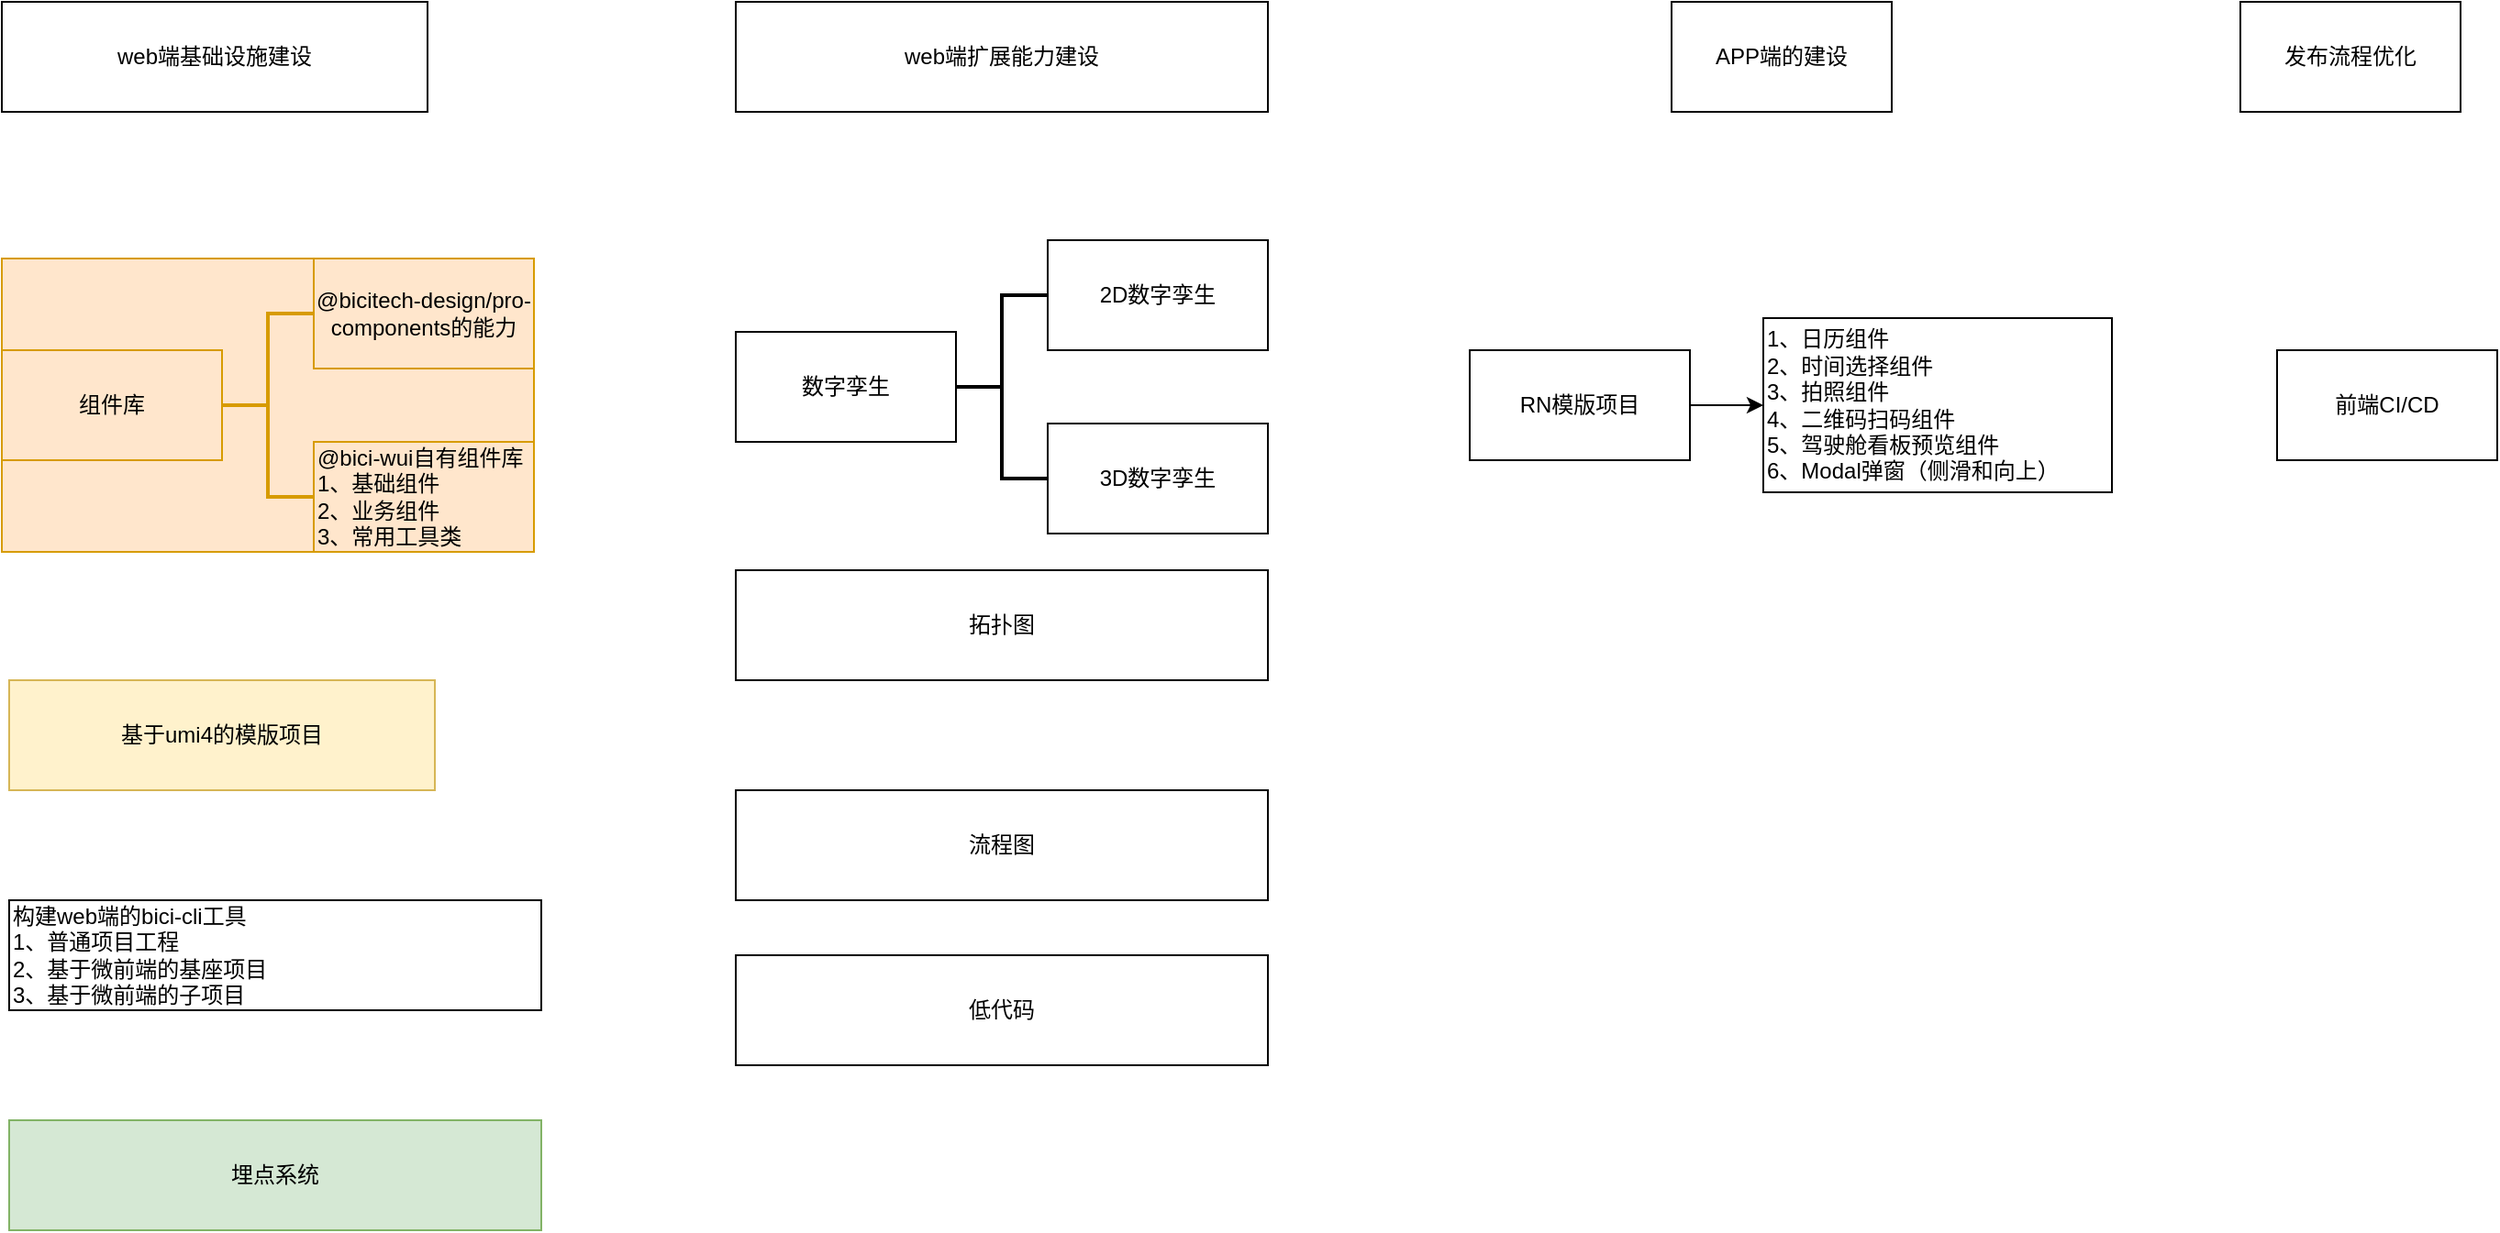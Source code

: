 <mxfile version="20.0.4" type="github" pages="2">
  <diagram id="PWW8Ae4SmuhzxQuyc2Wb" name="前端规划图">
    <mxGraphModel dx="885" dy="551" grid="1" gridSize="10" guides="1" tooltips="1" connect="1" arrows="1" fold="1" page="1" pageScale="1" pageWidth="827" pageHeight="1169" math="0" shadow="0">
      <root>
        <mxCell id="0" />
        <mxCell id="1" parent="0" />
        <mxCell id="OZt5-Xox7tSKMjcmnvGN-6" value="" style="group;" vertex="1" connectable="0" parent="1">
          <mxGeometry x="520" y="170" width="290" height="580" as="geometry" />
        </mxCell>
        <mxCell id="GN1xF4RMGACR0_WX6Sp8-6" value="流程图" style="rounded=0;whiteSpace=wrap;html=1;" parent="OZt5-Xox7tSKMjcmnvGN-6" vertex="1">
          <mxGeometry y="430" width="290" height="60" as="geometry" />
        </mxCell>
        <mxCell id="GN1xF4RMGACR0_WX6Sp8-7" value="拓扑图" style="rounded=0;whiteSpace=wrap;html=1;" parent="OZt5-Xox7tSKMjcmnvGN-6" vertex="1">
          <mxGeometry y="310" width="290" height="60" as="geometry" />
        </mxCell>
        <mxCell id="9PHeo4kufHjgPLmzatmF-2" value="低代码" style="rounded=0;whiteSpace=wrap;html=1;" vertex="1" parent="OZt5-Xox7tSKMjcmnvGN-6">
          <mxGeometry y="520" width="290" height="60" as="geometry" />
        </mxCell>
        <mxCell id="OZt5-Xox7tSKMjcmnvGN-2" value="web端扩展能力建设" style="rounded=0;whiteSpace=wrap;html=1;" vertex="1" parent="OZt5-Xox7tSKMjcmnvGN-6">
          <mxGeometry width="290" height="60" as="geometry" />
        </mxCell>
        <mxCell id="GN1xF4RMGACR0_WX6Sp8-12" value="" style="group" parent="1" vertex="1" connectable="0">
          <mxGeometry x="520" y="300" width="290" height="160" as="geometry" />
        </mxCell>
        <mxCell id="GN1xF4RMGACR0_WX6Sp8-8" value="数字孪生" style="rounded=0;whiteSpace=wrap;html=1;" parent="GN1xF4RMGACR0_WX6Sp8-12" vertex="1">
          <mxGeometry y="50" width="120" height="60" as="geometry" />
        </mxCell>
        <mxCell id="GN1xF4RMGACR0_WX6Sp8-9" value="" style="strokeWidth=2;html=1;shape=mxgraph.flowchart.annotation_2;align=left;labelPosition=right;pointerEvents=1;" parent="GN1xF4RMGACR0_WX6Sp8-12" vertex="1">
          <mxGeometry x="120" y="30" width="50" height="100" as="geometry" />
        </mxCell>
        <mxCell id="GN1xF4RMGACR0_WX6Sp8-10" value="2D数字孪生" style="rounded=0;whiteSpace=wrap;html=1;" parent="GN1xF4RMGACR0_WX6Sp8-12" vertex="1">
          <mxGeometry x="170" width="120" height="60" as="geometry" />
        </mxCell>
        <mxCell id="GN1xF4RMGACR0_WX6Sp8-11" value="3D数字孪生" style="rounded=0;whiteSpace=wrap;html=1;" parent="GN1xF4RMGACR0_WX6Sp8-12" vertex="1">
          <mxGeometry x="170" y="100" width="120" height="60" as="geometry" />
        </mxCell>
        <mxCell id="GN1xF4RMGACR0_WX6Sp8-24" value="" style="group" parent="1" vertex="1" connectable="0">
          <mxGeometry x="920" y="342.5" width="350" height="95" as="geometry" />
        </mxCell>
        <mxCell id="GN1xF4RMGACR0_WX6Sp8-17" value="RN模版项目" style="rounded=0;whiteSpace=wrap;html=1;" parent="GN1xF4RMGACR0_WX6Sp8-24" vertex="1">
          <mxGeometry y="17.5" width="120" height="60" as="geometry" />
        </mxCell>
        <mxCell id="GN1xF4RMGACR0_WX6Sp8-22" value="1、日历组件&lt;br&gt;2、时间选择组件&lt;br&gt;3、拍照组件&lt;br&gt;4、二维码扫码组件&lt;br&gt;5、驾驶舱看板预览组件&lt;br&gt;6、Modal弹窗（侧滑和向上）" style="rounded=0;whiteSpace=wrap;html=1;align=left;" parent="GN1xF4RMGACR0_WX6Sp8-24" vertex="1">
          <mxGeometry x="160" width="190" height="95" as="geometry" />
        </mxCell>
        <mxCell id="GN1xF4RMGACR0_WX6Sp8-23" style="edgeStyle=orthogonalEdgeStyle;rounded=0;orthogonalLoop=1;jettySize=auto;html=1;entryX=0;entryY=0.5;entryDx=0;entryDy=0;" parent="GN1xF4RMGACR0_WX6Sp8-24" source="GN1xF4RMGACR0_WX6Sp8-17" target="GN1xF4RMGACR0_WX6Sp8-22" edge="1">
          <mxGeometry relative="1" as="geometry" />
        </mxCell>
        <mxCell id="GN1xF4RMGACR0_WX6Sp8-25" value="" style="group;fillColor=#ffe6cc;strokeColor=#d79b00;" parent="1" vertex="1" connectable="0">
          <mxGeometry x="120" y="310" width="290" height="160" as="geometry" />
        </mxCell>
        <mxCell id="GN1xF4RMGACR0_WX6Sp8-5" value="@bicitech-design/pro-components的能力" style="rounded=0;whiteSpace=wrap;html=1;fillColor=#ffe6cc;strokeColor=#d79b00;" parent="GN1xF4RMGACR0_WX6Sp8-25" vertex="1">
          <mxGeometry x="170" width="120" height="60" as="geometry" />
        </mxCell>
        <mxCell id="GN1xF4RMGACR0_WX6Sp8-13" value="组件库" style="rounded=0;whiteSpace=wrap;html=1;fillColor=#ffe6cc;strokeColor=#d79b00;" parent="GN1xF4RMGACR0_WX6Sp8-25" vertex="1">
          <mxGeometry y="50" width="120" height="60" as="geometry" />
        </mxCell>
        <mxCell id="GN1xF4RMGACR0_WX6Sp8-14" value="" style="strokeWidth=2;html=1;shape=mxgraph.flowchart.annotation_2;align=left;labelPosition=right;pointerEvents=1;fillColor=#ffe6cc;strokeColor=#d79b00;" parent="GN1xF4RMGACR0_WX6Sp8-25" vertex="1">
          <mxGeometry x="120" y="30" width="50" height="100" as="geometry" />
        </mxCell>
        <mxCell id="GN1xF4RMGACR0_WX6Sp8-15" value="@bici-wui自有组件库&lt;br&gt;1、基础组件&lt;br&gt;2、业务组件&lt;br&gt;3、常用工具类" style="rounded=0;whiteSpace=wrap;html=1;align=left;fillColor=#ffe6cc;strokeColor=#d79b00;" parent="GN1xF4RMGACR0_WX6Sp8-25" vertex="1">
          <mxGeometry x="170" y="100" width="120" height="60" as="geometry" />
        </mxCell>
        <mxCell id="9PHeo4kufHjgPLmzatmF-1" value="前端CI/CD" style="rounded=0;whiteSpace=wrap;html=1;" vertex="1" parent="1">
          <mxGeometry x="1360" y="360" width="120" height="60" as="geometry" />
        </mxCell>
        <mxCell id="OZt5-Xox7tSKMjcmnvGN-3" value="APP端的建设" style="rounded=0;whiteSpace=wrap;html=1;" vertex="1" parent="1">
          <mxGeometry x="1030" y="170" width="120" height="60" as="geometry" />
        </mxCell>
        <mxCell id="OZt5-Xox7tSKMjcmnvGN-4" value="发布流程优化" style="rounded=0;whiteSpace=wrap;html=1;" vertex="1" parent="1">
          <mxGeometry x="1340" y="170" width="120" height="60" as="geometry" />
        </mxCell>
        <mxCell id="GN1xF4RMGACR0_WX6Sp8-4" value="埋点系统" style="rounded=0;whiteSpace=wrap;html=1;fillColor=#d5e8d4;strokeColor=#82b366;" parent="1" vertex="1">
          <mxGeometry x="124" y="780" width="290" height="60" as="geometry" />
        </mxCell>
        <mxCell id="GN1xF4RMGACR0_WX6Sp8-16" value="基于umi4的模版项目" style="rounded=0;whiteSpace=wrap;html=1;fillColor=#fff2cc;strokeColor=#d6b656;" parent="1" vertex="1">
          <mxGeometry x="124" y="540" width="232" height="60" as="geometry" />
        </mxCell>
        <mxCell id="GN1xF4RMGACR0_WX6Sp8-18" value="构建web端的bici-cli工具&lt;br&gt;1、普通项目工程&lt;br&gt;2、基于微前端的基座项目&lt;br&gt;3、基于微前端的子项目" style="rounded=0;whiteSpace=wrap;html=1;align=left;" parent="1" vertex="1">
          <mxGeometry x="124" y="660" width="290" height="60" as="geometry" />
        </mxCell>
        <mxCell id="OZt5-Xox7tSKMjcmnvGN-1" value="web端基础设施建设" style="rounded=0;whiteSpace=wrap;html=1;" vertex="1" parent="1">
          <mxGeometry x="120" y="170" width="232" height="60" as="geometry" />
        </mxCell>
      </root>
    </mxGraphModel>
  </diagram>
  <diagram id="oDQ1uYY2LSxwDW1HqMx-" name="业务组件">
    <mxGraphModel dx="1018" dy="634" grid="1" gridSize="10" guides="1" tooltips="1" connect="1" arrows="1" fold="1" page="1" pageScale="1" pageWidth="827" pageHeight="1169" math="0" shadow="0">
      <root>
        <mxCell id="0" />
        <mxCell id="1" parent="0" />
      </root>
    </mxGraphModel>
  </diagram>
</mxfile>
